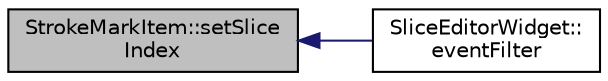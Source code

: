 digraph "StrokeMarkItem::setSliceIndex"
{
  edge [fontname="Helvetica",fontsize="10",labelfontname="Helvetica",labelfontsize="10"];
  node [fontname="Helvetica",fontsize="10",shape=record];
  rankdir="LR";
  Node57 [label="StrokeMarkItem::setSlice\lIndex",height=0.2,width=0.4,color="black", fillcolor="grey75", style="filled", fontcolor="black"];
  Node57 -> Node58 [dir="back",color="midnightblue",fontsize="10",style="solid",fontname="Helvetica"];
  Node58 [label="SliceEditorWidget::\leventFilter",height=0.2,width=0.4,color="black", fillcolor="white", style="filled",URL="$class_slice_editor_widget.html#a1ec28842041deac02c57bba58ec2d6a0",tooltip="Reimplemented from QWidget::eventFilter. "];
}
